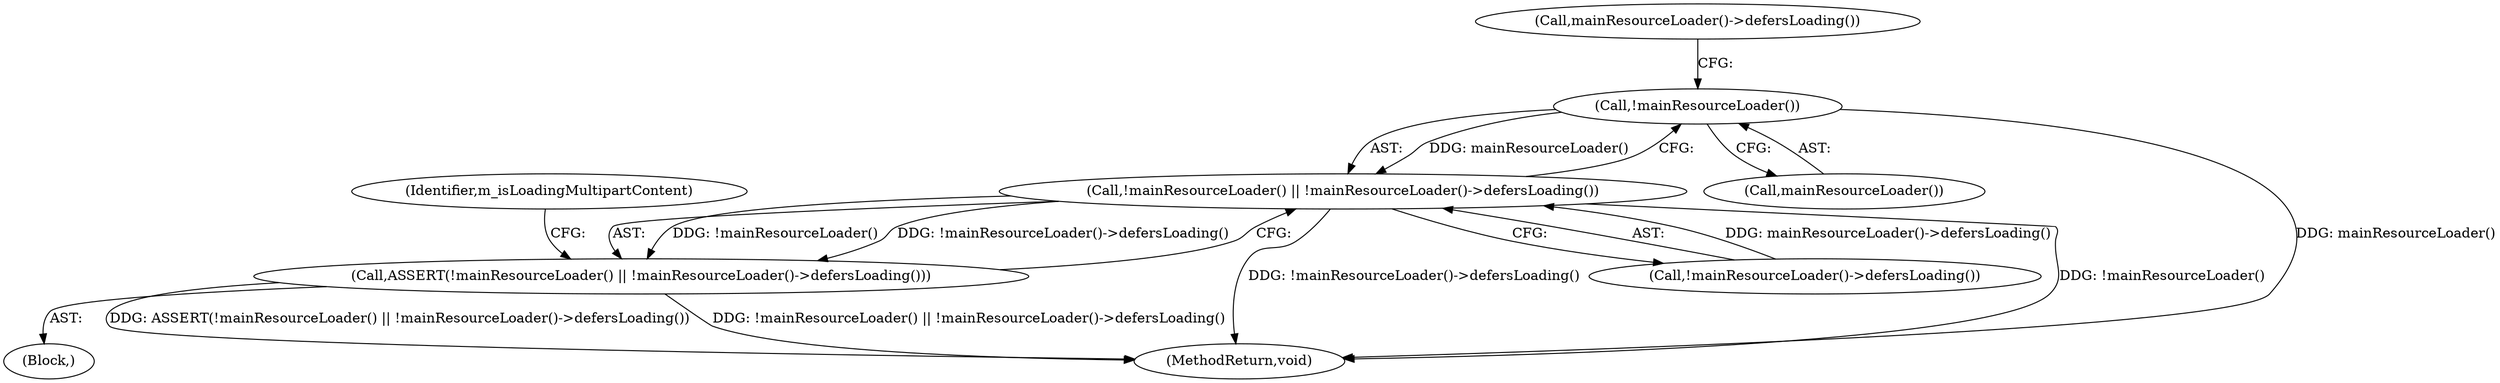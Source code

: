 digraph "0_Chrome_a6f7726de20450074a01493e4e85409ce3f2595a_0@API" {
"1000212" [label="(Call,!mainResourceLoader())"];
"1000211" [label="(Call,!mainResourceLoader() || !mainResourceLoader()->defersLoading())"];
"1000210" [label="(Call,ASSERT(!mainResourceLoader() || !mainResourceLoader()->defersLoading()))"];
"1000103" [label="(Block,)"];
"1000214" [label="(Call,!mainResourceLoader()->defersLoading())"];
"1000211" [label="(Call,!mainResourceLoader() || !mainResourceLoader()->defersLoading())"];
"1000212" [label="(Call,!mainResourceLoader())"];
"1000213" [label="(Call,mainResourceLoader())"];
"1000282" [label="(MethodReturn,void)"];
"1000215" [label="(Call,mainResourceLoader()->defersLoading())"];
"1000217" [label="(Identifier,m_isLoadingMultipartContent)"];
"1000210" [label="(Call,ASSERT(!mainResourceLoader() || !mainResourceLoader()->defersLoading()))"];
"1000212" -> "1000211"  [label="AST: "];
"1000212" -> "1000213"  [label="CFG: "];
"1000213" -> "1000212"  [label="AST: "];
"1000215" -> "1000212"  [label="CFG: "];
"1000211" -> "1000212"  [label="CFG: "];
"1000212" -> "1000282"  [label="DDG: mainResourceLoader()"];
"1000212" -> "1000211"  [label="DDG: mainResourceLoader()"];
"1000211" -> "1000210"  [label="AST: "];
"1000211" -> "1000214"  [label="CFG: "];
"1000214" -> "1000211"  [label="AST: "];
"1000210" -> "1000211"  [label="CFG: "];
"1000211" -> "1000282"  [label="DDG: !mainResourceLoader()->defersLoading()"];
"1000211" -> "1000282"  [label="DDG: !mainResourceLoader()"];
"1000211" -> "1000210"  [label="DDG: !mainResourceLoader()"];
"1000211" -> "1000210"  [label="DDG: !mainResourceLoader()->defersLoading()"];
"1000214" -> "1000211"  [label="DDG: mainResourceLoader()->defersLoading()"];
"1000210" -> "1000103"  [label="AST: "];
"1000217" -> "1000210"  [label="CFG: "];
"1000210" -> "1000282"  [label="DDG: ASSERT(!mainResourceLoader() || !mainResourceLoader()->defersLoading())"];
"1000210" -> "1000282"  [label="DDG: !mainResourceLoader() || !mainResourceLoader()->defersLoading()"];
}

